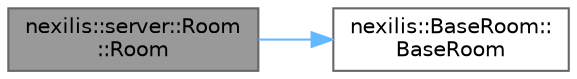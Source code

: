 digraph "nexilis::server::Room::Room"
{
 // LATEX_PDF_SIZE
  bgcolor="transparent";
  edge [fontname=Helvetica,fontsize=10,labelfontname=Helvetica,labelfontsize=10];
  node [fontname=Helvetica,fontsize=10,shape=box,height=0.2,width=0.4];
  rankdir="LR";
  Node1 [id="Node000001",label="nexilis::server::Room\l::Room",height=0.2,width=0.4,color="gray40", fillcolor="grey60", style="filled", fontcolor="black",tooltip="Constructor."];
  Node1 -> Node2 [id="edge1_Node000001_Node000002",color="steelblue1",style="solid",tooltip=" "];
  Node2 [id="Node000002",label="nexilis::BaseRoom::\lBaseRoom",height=0.2,width=0.4,color="grey40", fillcolor="white", style="filled",URL="$da/d49/classnexilis_1_1BaseRoom.html#af07e2b514f1b716c5a243389abc3f848",tooltip="Constructor."];
}
